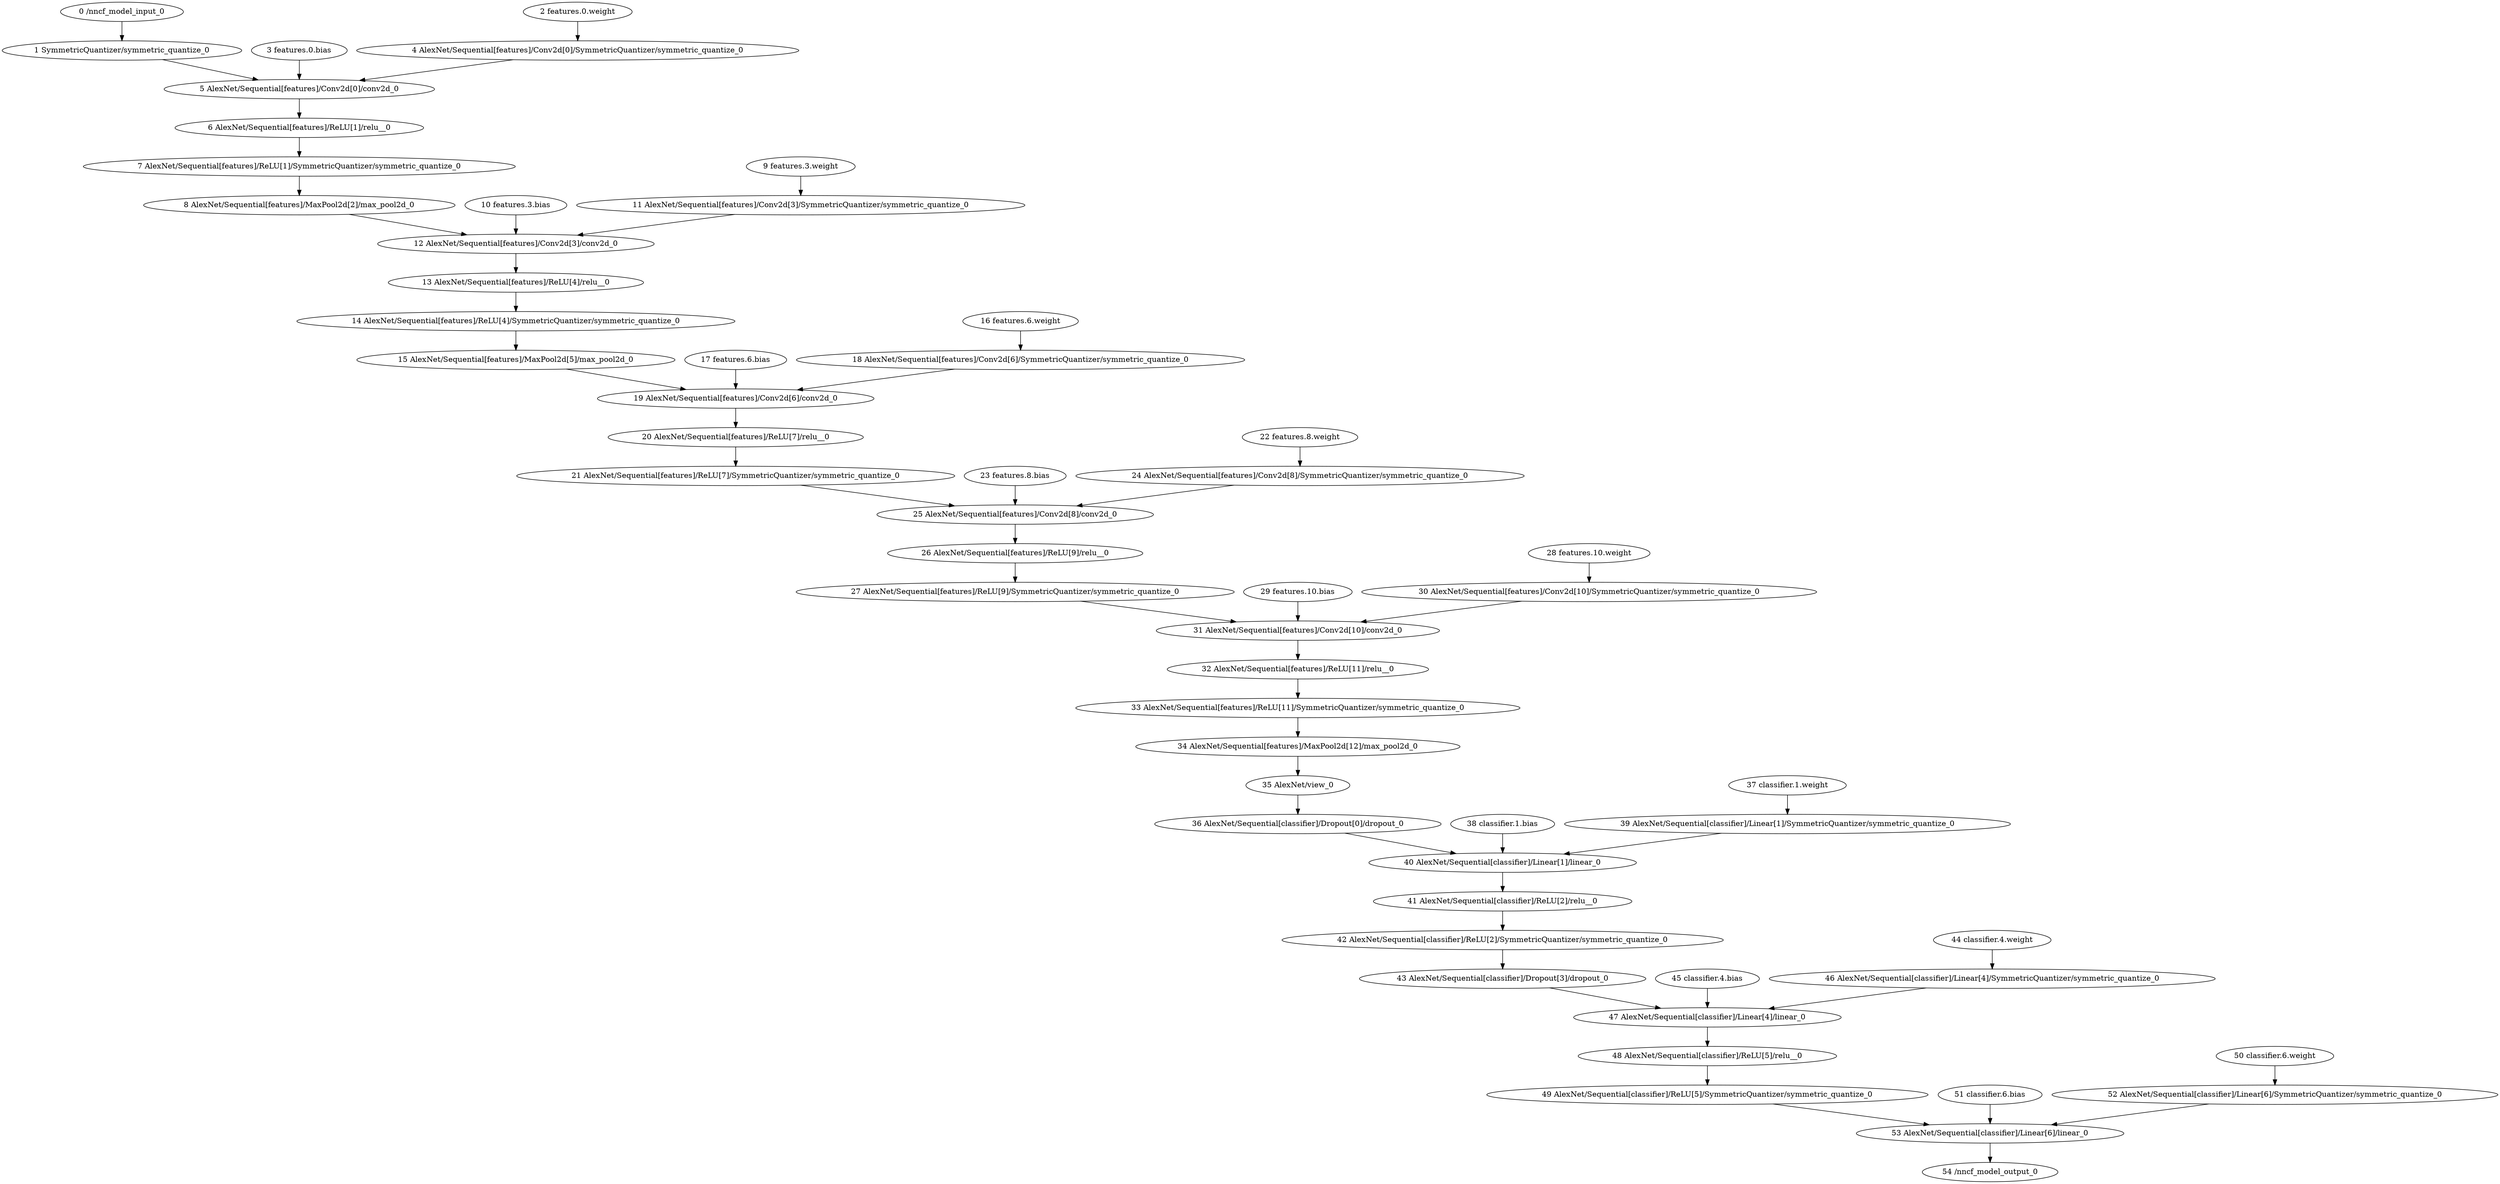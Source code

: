 strict digraph  {
"0 /nncf_model_input_0" [id=0, type=nncf_model_input];
"1 SymmetricQuantizer/symmetric_quantize_0" [id=1, type=symmetric_quantize];
"2 features.0.weight" [id=2, type=nncf_model_const];
"3 features.0.bias" [id=3, type=nncf_model_const];
"4 AlexNet/Sequential[features]/Conv2d[0]/SymmetricQuantizer/symmetric_quantize_0" [id=4, type=symmetric_quantize];
"5 AlexNet/Sequential[features]/Conv2d[0]/conv2d_0" [id=5, type=conv2d];
"6 AlexNet/Sequential[features]/ReLU[1]/relu__0" [id=6, type=relu_];
"7 AlexNet/Sequential[features]/ReLU[1]/SymmetricQuantizer/symmetric_quantize_0" [id=7, type=symmetric_quantize];
"8 AlexNet/Sequential[features]/MaxPool2d[2]/max_pool2d_0" [id=8, type=max_pool2d];
"9 features.3.weight" [id=9, type=nncf_model_const];
"10 features.3.bias" [id=10, type=nncf_model_const];
"11 AlexNet/Sequential[features]/Conv2d[3]/SymmetricQuantizer/symmetric_quantize_0" [id=11, type=symmetric_quantize];
"12 AlexNet/Sequential[features]/Conv2d[3]/conv2d_0" [id=12, type=conv2d];
"13 AlexNet/Sequential[features]/ReLU[4]/relu__0" [id=13, type=relu_];
"14 AlexNet/Sequential[features]/ReLU[4]/SymmetricQuantizer/symmetric_quantize_0" [id=14, type=symmetric_quantize];
"15 AlexNet/Sequential[features]/MaxPool2d[5]/max_pool2d_0" [id=15, type=max_pool2d];
"16 features.6.weight" [id=16, type=nncf_model_const];
"17 features.6.bias" [id=17, type=nncf_model_const];
"18 AlexNet/Sequential[features]/Conv2d[6]/SymmetricQuantizer/symmetric_quantize_0" [id=18, type=symmetric_quantize];
"19 AlexNet/Sequential[features]/Conv2d[6]/conv2d_0" [id=19, type=conv2d];
"20 AlexNet/Sequential[features]/ReLU[7]/relu__0" [id=20, type=relu_];
"21 AlexNet/Sequential[features]/ReLU[7]/SymmetricQuantizer/symmetric_quantize_0" [id=21, type=symmetric_quantize];
"22 features.8.weight" [id=22, type=nncf_model_const];
"23 features.8.bias" [id=23, type=nncf_model_const];
"24 AlexNet/Sequential[features]/Conv2d[8]/SymmetricQuantizer/symmetric_quantize_0" [id=24, type=symmetric_quantize];
"25 AlexNet/Sequential[features]/Conv2d[8]/conv2d_0" [id=25, type=conv2d];
"26 AlexNet/Sequential[features]/ReLU[9]/relu__0" [id=26, type=relu_];
"27 AlexNet/Sequential[features]/ReLU[9]/SymmetricQuantizer/symmetric_quantize_0" [id=27, type=symmetric_quantize];
"28 features.10.weight" [id=28, type=nncf_model_const];
"29 features.10.bias" [id=29, type=nncf_model_const];
"30 AlexNet/Sequential[features]/Conv2d[10]/SymmetricQuantizer/symmetric_quantize_0" [id=30, type=symmetric_quantize];
"31 AlexNet/Sequential[features]/Conv2d[10]/conv2d_0" [id=31, type=conv2d];
"32 AlexNet/Sequential[features]/ReLU[11]/relu__0" [id=32, type=relu_];
"33 AlexNet/Sequential[features]/ReLU[11]/SymmetricQuantizer/symmetric_quantize_0" [id=33, type=symmetric_quantize];
"34 AlexNet/Sequential[features]/MaxPool2d[12]/max_pool2d_0" [id=34, type=max_pool2d];
"35 AlexNet/view_0" [id=35, type=view];
"36 AlexNet/Sequential[classifier]/Dropout[0]/dropout_0" [id=36, type=dropout];
"37 classifier.1.weight" [id=37, type=nncf_model_const];
"38 classifier.1.bias" [id=38, type=nncf_model_const];
"39 AlexNet/Sequential[classifier]/Linear[1]/SymmetricQuantizer/symmetric_quantize_0" [id=39, type=symmetric_quantize];
"40 AlexNet/Sequential[classifier]/Linear[1]/linear_0" [id=40, type=linear];
"41 AlexNet/Sequential[classifier]/ReLU[2]/relu__0" [id=41, type=relu_];
"42 AlexNet/Sequential[classifier]/ReLU[2]/SymmetricQuantizer/symmetric_quantize_0" [id=42, type=symmetric_quantize];
"43 AlexNet/Sequential[classifier]/Dropout[3]/dropout_0" [id=43, type=dropout];
"44 classifier.4.weight" [id=44, type=nncf_model_const];
"45 classifier.4.bias" [id=45, type=nncf_model_const];
"46 AlexNet/Sequential[classifier]/Linear[4]/SymmetricQuantizer/symmetric_quantize_0" [id=46, type=symmetric_quantize];
"47 AlexNet/Sequential[classifier]/Linear[4]/linear_0" [id=47, type=linear];
"48 AlexNet/Sequential[classifier]/ReLU[5]/relu__0" [id=48, type=relu_];
"49 AlexNet/Sequential[classifier]/ReLU[5]/SymmetricQuantizer/symmetric_quantize_0" [id=49, type=symmetric_quantize];
"50 classifier.6.weight" [id=50, type=nncf_model_const];
"51 classifier.6.bias" [id=51, type=nncf_model_const];
"52 AlexNet/Sequential[classifier]/Linear[6]/SymmetricQuantizer/symmetric_quantize_0" [id=52, type=symmetric_quantize];
"53 AlexNet/Sequential[classifier]/Linear[6]/linear_0" [id=53, type=linear];
"54 /nncf_model_output_0" [id=54, type=nncf_model_output];
"0 /nncf_model_input_0" -> "1 SymmetricQuantizer/symmetric_quantize_0";
"1 SymmetricQuantizer/symmetric_quantize_0" -> "5 AlexNet/Sequential[features]/Conv2d[0]/conv2d_0";
"2 features.0.weight" -> "4 AlexNet/Sequential[features]/Conv2d[0]/SymmetricQuantizer/symmetric_quantize_0";
"3 features.0.bias" -> "5 AlexNet/Sequential[features]/Conv2d[0]/conv2d_0";
"4 AlexNet/Sequential[features]/Conv2d[0]/SymmetricQuantizer/symmetric_quantize_0" -> "5 AlexNet/Sequential[features]/Conv2d[0]/conv2d_0";
"5 AlexNet/Sequential[features]/Conv2d[0]/conv2d_0" -> "6 AlexNet/Sequential[features]/ReLU[1]/relu__0";
"6 AlexNet/Sequential[features]/ReLU[1]/relu__0" -> "7 AlexNet/Sequential[features]/ReLU[1]/SymmetricQuantizer/symmetric_quantize_0";
"7 AlexNet/Sequential[features]/ReLU[1]/SymmetricQuantizer/symmetric_quantize_0" -> "8 AlexNet/Sequential[features]/MaxPool2d[2]/max_pool2d_0";
"8 AlexNet/Sequential[features]/MaxPool2d[2]/max_pool2d_0" -> "12 AlexNet/Sequential[features]/Conv2d[3]/conv2d_0";
"9 features.3.weight" -> "11 AlexNet/Sequential[features]/Conv2d[3]/SymmetricQuantizer/symmetric_quantize_0";
"10 features.3.bias" -> "12 AlexNet/Sequential[features]/Conv2d[3]/conv2d_0";
"11 AlexNet/Sequential[features]/Conv2d[3]/SymmetricQuantizer/symmetric_quantize_0" -> "12 AlexNet/Sequential[features]/Conv2d[3]/conv2d_0";
"12 AlexNet/Sequential[features]/Conv2d[3]/conv2d_0" -> "13 AlexNet/Sequential[features]/ReLU[4]/relu__0";
"13 AlexNet/Sequential[features]/ReLU[4]/relu__0" -> "14 AlexNet/Sequential[features]/ReLU[4]/SymmetricQuantizer/symmetric_quantize_0";
"14 AlexNet/Sequential[features]/ReLU[4]/SymmetricQuantizer/symmetric_quantize_0" -> "15 AlexNet/Sequential[features]/MaxPool2d[5]/max_pool2d_0";
"15 AlexNet/Sequential[features]/MaxPool2d[5]/max_pool2d_0" -> "19 AlexNet/Sequential[features]/Conv2d[6]/conv2d_0";
"16 features.6.weight" -> "18 AlexNet/Sequential[features]/Conv2d[6]/SymmetricQuantizer/symmetric_quantize_0";
"17 features.6.bias" -> "19 AlexNet/Sequential[features]/Conv2d[6]/conv2d_0";
"18 AlexNet/Sequential[features]/Conv2d[6]/SymmetricQuantizer/symmetric_quantize_0" -> "19 AlexNet/Sequential[features]/Conv2d[6]/conv2d_0";
"19 AlexNet/Sequential[features]/Conv2d[6]/conv2d_0" -> "20 AlexNet/Sequential[features]/ReLU[7]/relu__0";
"20 AlexNet/Sequential[features]/ReLU[7]/relu__0" -> "21 AlexNet/Sequential[features]/ReLU[7]/SymmetricQuantizer/symmetric_quantize_0";
"21 AlexNet/Sequential[features]/ReLU[7]/SymmetricQuantizer/symmetric_quantize_0" -> "25 AlexNet/Sequential[features]/Conv2d[8]/conv2d_0";
"22 features.8.weight" -> "24 AlexNet/Sequential[features]/Conv2d[8]/SymmetricQuantizer/symmetric_quantize_0";
"23 features.8.bias" -> "25 AlexNet/Sequential[features]/Conv2d[8]/conv2d_0";
"24 AlexNet/Sequential[features]/Conv2d[8]/SymmetricQuantizer/symmetric_quantize_0" -> "25 AlexNet/Sequential[features]/Conv2d[8]/conv2d_0";
"25 AlexNet/Sequential[features]/Conv2d[8]/conv2d_0" -> "26 AlexNet/Sequential[features]/ReLU[9]/relu__0";
"26 AlexNet/Sequential[features]/ReLU[9]/relu__0" -> "27 AlexNet/Sequential[features]/ReLU[9]/SymmetricQuantizer/symmetric_quantize_0";
"27 AlexNet/Sequential[features]/ReLU[9]/SymmetricQuantizer/symmetric_quantize_0" -> "31 AlexNet/Sequential[features]/Conv2d[10]/conv2d_0";
"28 features.10.weight" -> "30 AlexNet/Sequential[features]/Conv2d[10]/SymmetricQuantizer/symmetric_quantize_0";
"29 features.10.bias" -> "31 AlexNet/Sequential[features]/Conv2d[10]/conv2d_0";
"30 AlexNet/Sequential[features]/Conv2d[10]/SymmetricQuantizer/symmetric_quantize_0" -> "31 AlexNet/Sequential[features]/Conv2d[10]/conv2d_0";
"31 AlexNet/Sequential[features]/Conv2d[10]/conv2d_0" -> "32 AlexNet/Sequential[features]/ReLU[11]/relu__0";
"32 AlexNet/Sequential[features]/ReLU[11]/relu__0" -> "33 AlexNet/Sequential[features]/ReLU[11]/SymmetricQuantizer/symmetric_quantize_0";
"33 AlexNet/Sequential[features]/ReLU[11]/SymmetricQuantizer/symmetric_quantize_0" -> "34 AlexNet/Sequential[features]/MaxPool2d[12]/max_pool2d_0";
"34 AlexNet/Sequential[features]/MaxPool2d[12]/max_pool2d_0" -> "35 AlexNet/view_0";
"35 AlexNet/view_0" -> "36 AlexNet/Sequential[classifier]/Dropout[0]/dropout_0";
"36 AlexNet/Sequential[classifier]/Dropout[0]/dropout_0" -> "40 AlexNet/Sequential[classifier]/Linear[1]/linear_0";
"37 classifier.1.weight" -> "39 AlexNet/Sequential[classifier]/Linear[1]/SymmetricQuantizer/symmetric_quantize_0";
"38 classifier.1.bias" -> "40 AlexNet/Sequential[classifier]/Linear[1]/linear_0";
"39 AlexNet/Sequential[classifier]/Linear[1]/SymmetricQuantizer/symmetric_quantize_0" -> "40 AlexNet/Sequential[classifier]/Linear[1]/linear_0";
"40 AlexNet/Sequential[classifier]/Linear[1]/linear_0" -> "41 AlexNet/Sequential[classifier]/ReLU[2]/relu__0";
"41 AlexNet/Sequential[classifier]/ReLU[2]/relu__0" -> "42 AlexNet/Sequential[classifier]/ReLU[2]/SymmetricQuantizer/symmetric_quantize_0";
"42 AlexNet/Sequential[classifier]/ReLU[2]/SymmetricQuantizer/symmetric_quantize_0" -> "43 AlexNet/Sequential[classifier]/Dropout[3]/dropout_0";
"43 AlexNet/Sequential[classifier]/Dropout[3]/dropout_0" -> "47 AlexNet/Sequential[classifier]/Linear[4]/linear_0";
"44 classifier.4.weight" -> "46 AlexNet/Sequential[classifier]/Linear[4]/SymmetricQuantizer/symmetric_quantize_0";
"45 classifier.4.bias" -> "47 AlexNet/Sequential[classifier]/Linear[4]/linear_0";
"46 AlexNet/Sequential[classifier]/Linear[4]/SymmetricQuantizer/symmetric_quantize_0" -> "47 AlexNet/Sequential[classifier]/Linear[4]/linear_0";
"47 AlexNet/Sequential[classifier]/Linear[4]/linear_0" -> "48 AlexNet/Sequential[classifier]/ReLU[5]/relu__0";
"48 AlexNet/Sequential[classifier]/ReLU[5]/relu__0" -> "49 AlexNet/Sequential[classifier]/ReLU[5]/SymmetricQuantizer/symmetric_quantize_0";
"49 AlexNet/Sequential[classifier]/ReLU[5]/SymmetricQuantizer/symmetric_quantize_0" -> "53 AlexNet/Sequential[classifier]/Linear[6]/linear_0";
"50 classifier.6.weight" -> "52 AlexNet/Sequential[classifier]/Linear[6]/SymmetricQuantizer/symmetric_quantize_0";
"51 classifier.6.bias" -> "53 AlexNet/Sequential[classifier]/Linear[6]/linear_0";
"52 AlexNet/Sequential[classifier]/Linear[6]/SymmetricQuantizer/symmetric_quantize_0" -> "53 AlexNet/Sequential[classifier]/Linear[6]/linear_0";
"53 AlexNet/Sequential[classifier]/Linear[6]/linear_0" -> "54 /nncf_model_output_0";
}
